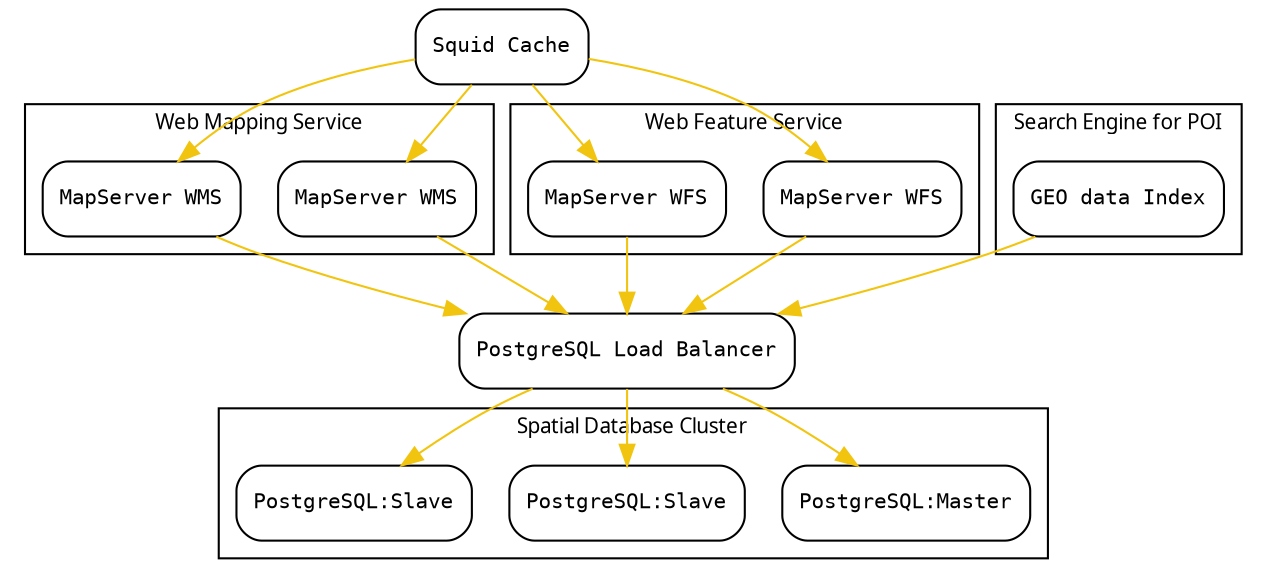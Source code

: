 digraph {
	fontname="Microsoft YaHei";
    fontsize=10;
    dir=LR;

    graph [ dpi = 300 ];

    node [shape="Mrecord", fontname="Consolas", fontsize=10];
    edge [color="#F1C40F", fontname="Consolas", fontsize=10];

	squid [label="Squid Cache"];

	subgraph cluster_search_engine {
		label="Search Engine for POI";
		geo_index [label="GEO data Index"];
	}

	geo_index -> pgpool2;

	subgraph cluster_wms {
		label="Web Mapping Service";
		wms1 [label="MapServer WMS"];
		wms2 [label="MapServer WMS"];
	}

	subgraph cluster_wfs {
		label="Web Feature Service";
		wfs1 [label="MapServer WFS"];
		wfs2 [label="MapServer WFS"];
	}
	
	squid -> wfs1;
	squid -> wfs2;

	squid -> wms1;
	squid -> wms2;

	wfs1 -> pgpool2;
	wfs2 -> pgpool2;

	wms1 -> pgpool2;
	wms2 -> pgpool2;

	pgpool2 [label="PostgreSQL Load Balancer"];

	subgraph cluster_pg {
		label="Spatial Database Cluster";

		pg1 [label="PostgreSQL:Master"];
		pg2 [label="PostgreSQL:Slave"];
		pg3 [label="PostgreSQL:Slave"];
	}
	
	pgpool2 -> pg1;
	pgpool2 -> pg2;
	pgpool2 -> pg3;

	/*
	subgraph cluster_datasource {
		label="External Data Sources";

		shapefile [label="Shapefile", shape="note"];
		raster [label="Raster", shape="note"];
		geojson [label="GeoJSON", shape="note"];
		kml [label="KML/GML", shape="record"];
	}
	
	shapefile -> pgpool2;
	raster -> pgpool2;
	geojson -> pgpool2;
	kml -> pgpool2;
	*/
}
